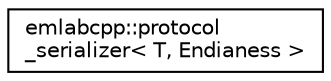 digraph "Graphical Class Hierarchy"
{
 // LATEX_PDF_SIZE
  edge [fontname="Helvetica",fontsize="10",labelfontname="Helvetica",labelfontsize="10"];
  node [fontname="Helvetica",fontsize="10",shape=record];
  rankdir="LR";
  Node0 [label="emlabcpp::protocol\l_serializer\< T, Endianess \>",height=0.2,width=0.4,color="black", fillcolor="white", style="filled",URL="$structemlabcpp_1_1protocol__serializer.html",tooltip=" "];
}
